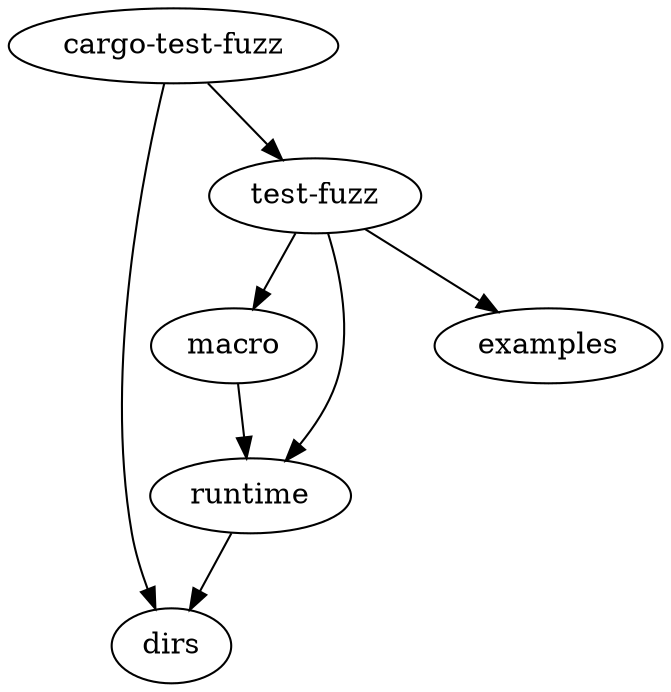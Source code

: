 digraph {
    "cargo-test-fuzz" -> "dirs"
    "cargo-test-fuzz" -> "test-fuzz"
    "macro" -> "runtime"
    "runtime" -> "dirs"
    "test-fuzz" -> "examples"
    "test-fuzz" -> "runtime"
    "test-fuzz" -> "macro"
}
